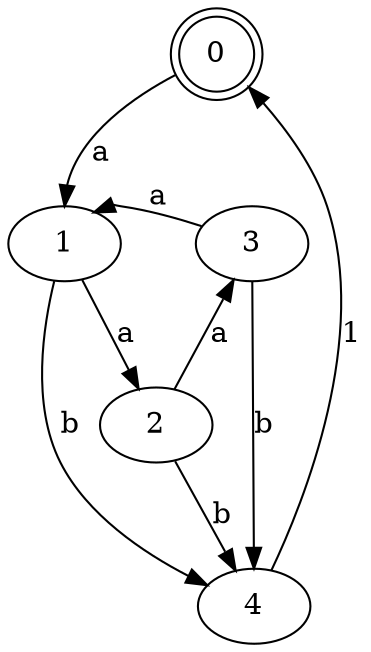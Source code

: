 digraph G {
size="8,10";
{ rank = same; 0; }

{ rank = same; 1; 3; }
{ rank = same; 2; }

{ rank = same; 4; }

0 [shape="doublecircle"];

0->1[label="a";headport=n];
1->2[label="a"];
2->3[label="a"];
3->1[label="a";headport=ne];
1->4[label="b"];
2->4[label="b"];
3->4[label="b"];
4->0[label="1"];
}

